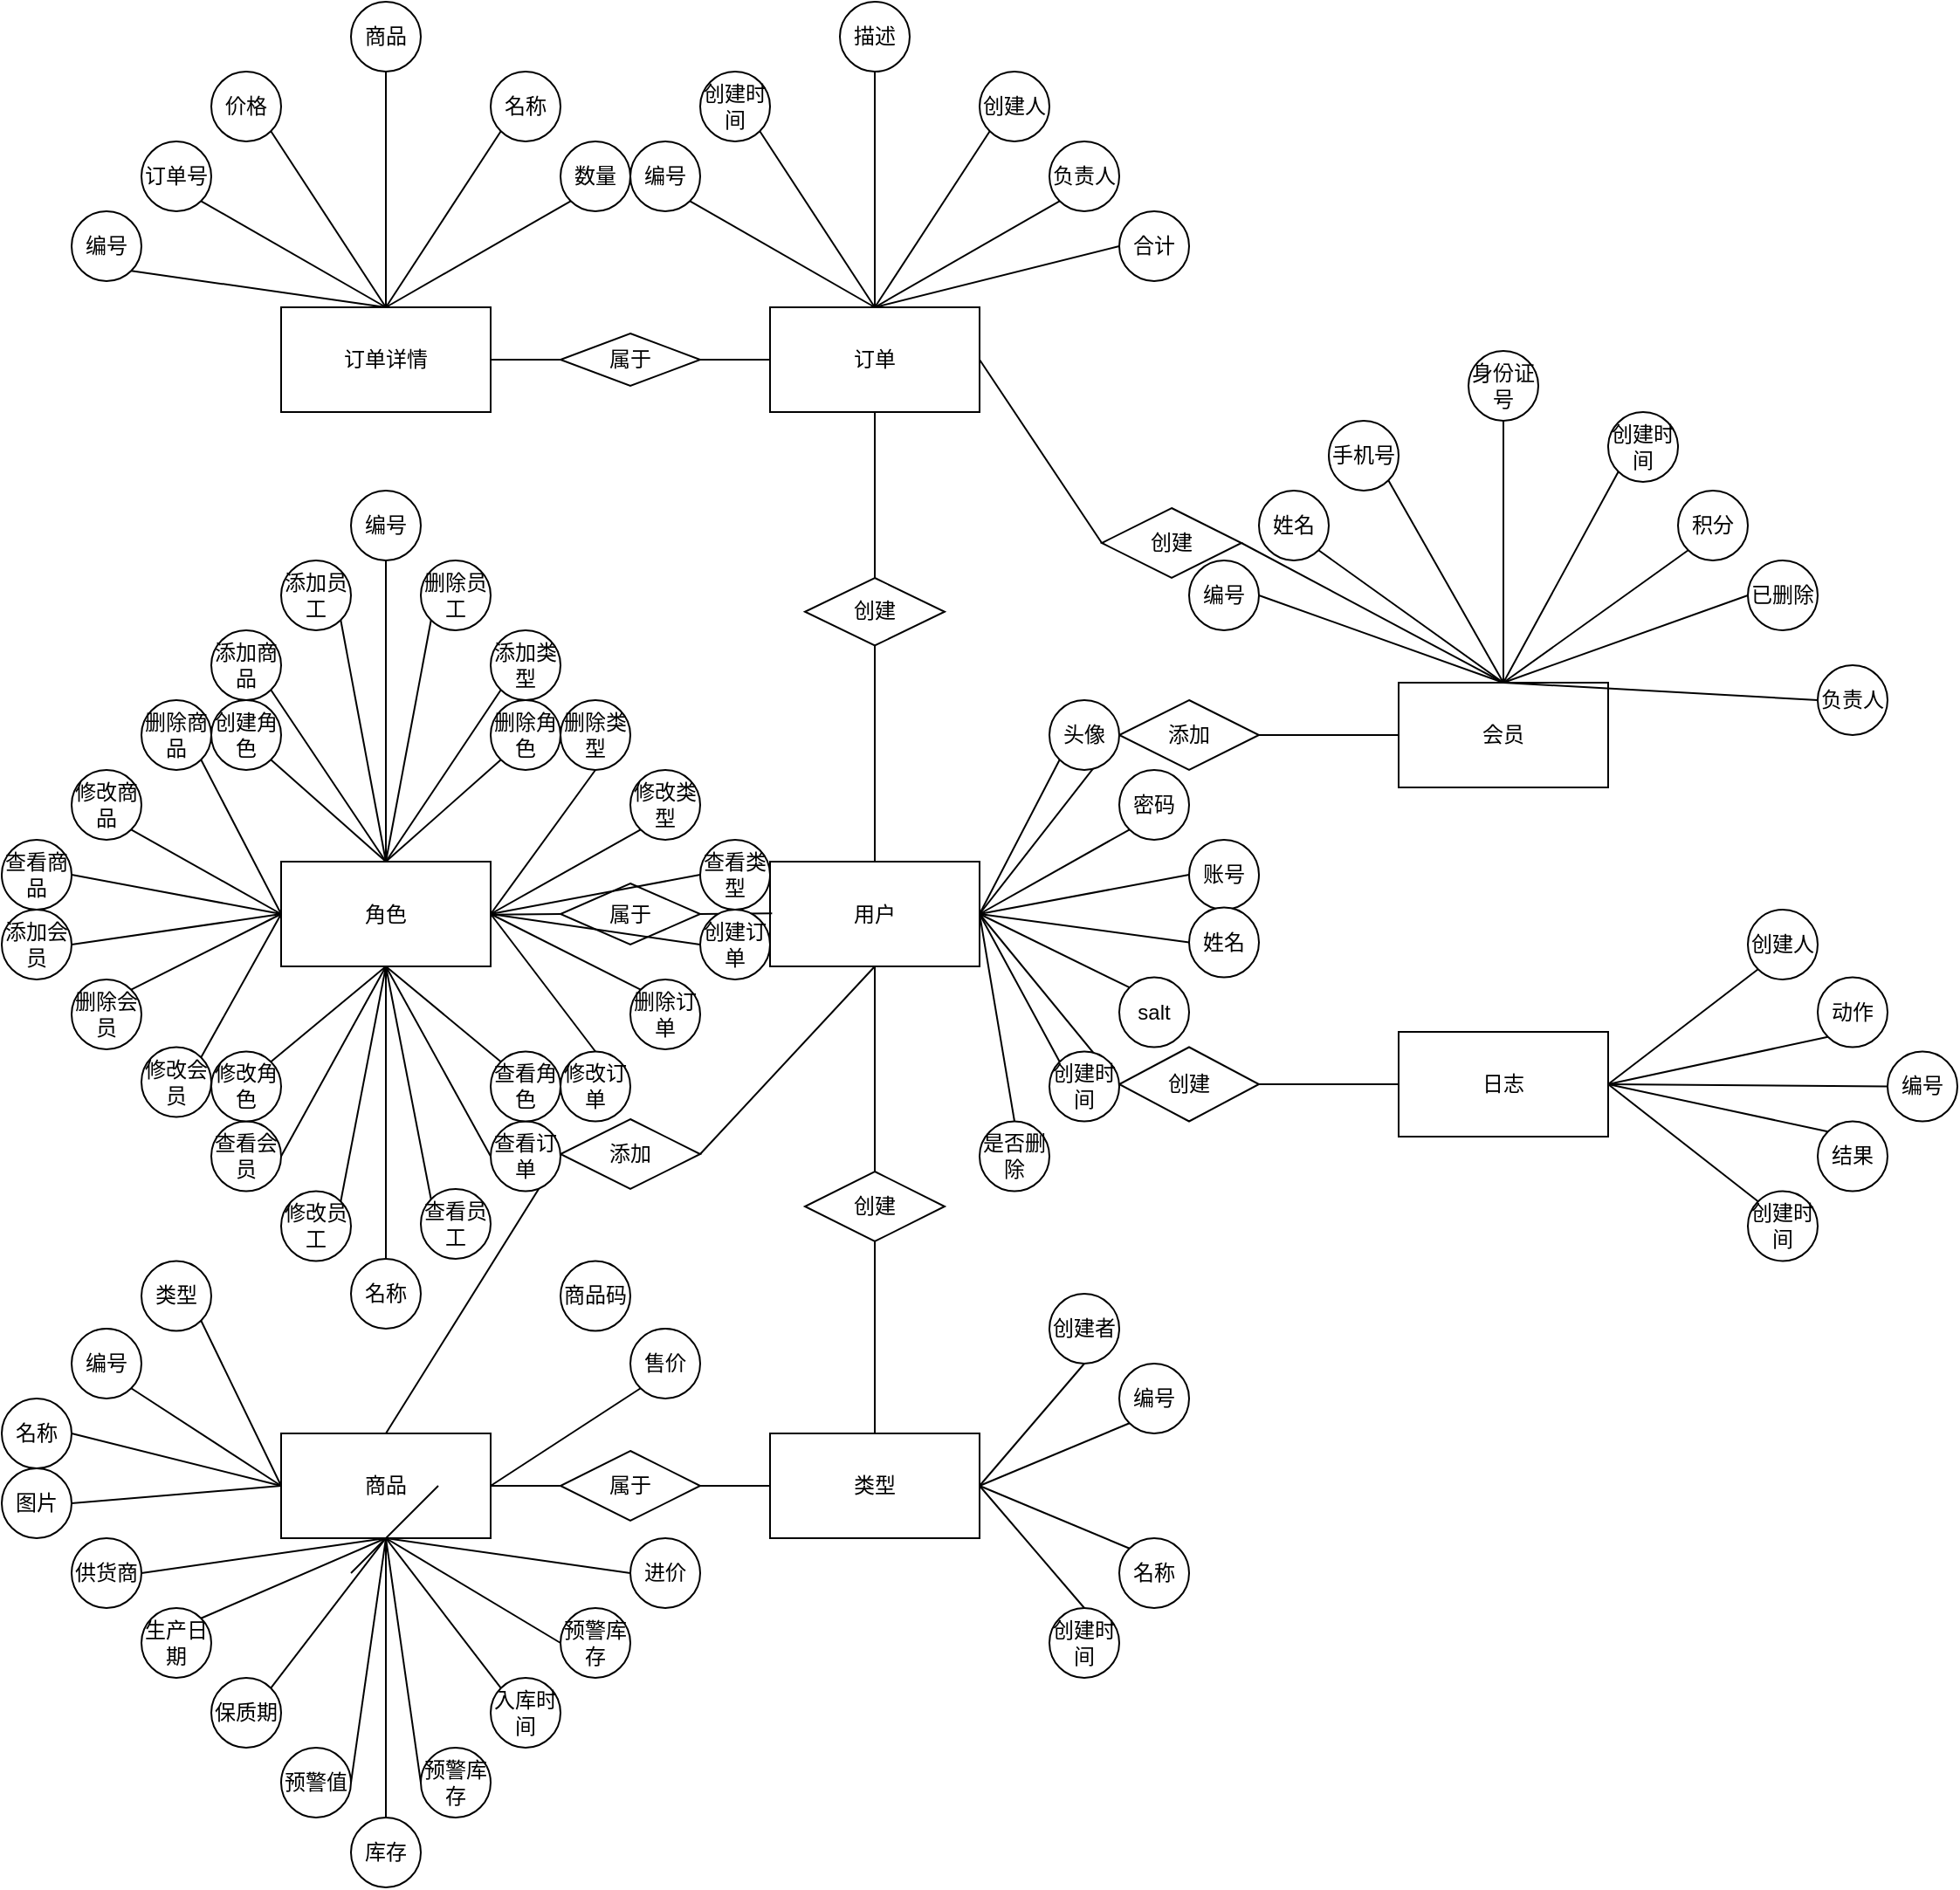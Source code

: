 <mxfile version="13.1.3">
    <diagram id="6hGFLwfOUW9BJ-s0fimq" name="Page-1">
        <mxGraphModel dx="1649" dy="1746" grid="1" gridSize="10" guides="1" tooltips="1" connect="1" arrows="1" fold="1" page="1" pageScale="1" pageWidth="827" pageHeight="1169" math="0" shadow="0">
            <root>
                <mxCell id="0"/>
                <mxCell id="1" parent="0"/>
                <mxCell id="4" value="用户" style="rounded=0;whiteSpace=wrap;html=1;" vertex="1" parent="1">
                    <mxGeometry x="280" y="252.5" width="120" height="60" as="geometry"/>
                </mxCell>
                <mxCell id="5" value="商品" style="rounded=0;whiteSpace=wrap;html=1;" vertex="1" parent="1">
                    <mxGeometry y="580" width="120" height="60" as="geometry"/>
                </mxCell>
                <mxCell id="6" value="类型" style="rounded=0;whiteSpace=wrap;html=1;" vertex="1" parent="1">
                    <mxGeometry x="280" y="580" width="120" height="60" as="geometry"/>
                </mxCell>
                <mxCell id="7" value="会员" style="rounded=0;whiteSpace=wrap;html=1;" vertex="1" parent="1">
                    <mxGeometry x="640" y="150" width="120" height="60" as="geometry"/>
                </mxCell>
                <mxCell id="8" value="订单" style="rounded=0;whiteSpace=wrap;html=1;" vertex="1" parent="1">
                    <mxGeometry x="280" y="-65" width="120" height="60" as="geometry"/>
                </mxCell>
                <mxCell id="9" value="订单详情" style="rounded=0;whiteSpace=wrap;html=1;" vertex="1" parent="1">
                    <mxGeometry y="-65" width="120" height="60" as="geometry"/>
                </mxCell>
                <mxCell id="10" value="角色" style="rounded=0;whiteSpace=wrap;html=1;" vertex="1" parent="1">
                    <mxGeometry y="252.5" width="120" height="60" as="geometry"/>
                </mxCell>
                <mxCell id="15" value="日志" style="rounded=0;whiteSpace=wrap;html=1;" vertex="1" parent="1">
                    <mxGeometry x="640" y="350" width="120" height="60" as="geometry"/>
                </mxCell>
                <mxCell id="17" value="属于" style="rhombus;whiteSpace=wrap;html=1;" vertex="1" parent="1">
                    <mxGeometry x="160" y="590" width="80" height="40" as="geometry"/>
                </mxCell>
                <mxCell id="24" value="" style="endArrow=none;html=1;entryX=0;entryY=0.5;entryDx=0;entryDy=0;" edge="1" parent="1" source="17" target="6">
                    <mxGeometry width="50" height="50" relative="1" as="geometry">
                        <mxPoint x="380" y="320" as="sourcePoint"/>
                        <mxPoint x="430" y="270" as="targetPoint"/>
                    </mxGeometry>
                </mxCell>
                <mxCell id="25" value="" style="endArrow=none;html=1;entryX=1;entryY=0.5;entryDx=0;entryDy=0;exitX=0;exitY=0.5;exitDx=0;exitDy=0;" edge="1" parent="1" source="17" target="5">
                    <mxGeometry width="50" height="50" relative="1" as="geometry">
                        <mxPoint x="380" y="320" as="sourcePoint"/>
                        <mxPoint x="430" y="270" as="targetPoint"/>
                    </mxGeometry>
                </mxCell>
                <mxCell id="34" value="属于" style="rhombus;whiteSpace=wrap;html=1;" vertex="1" parent="1">
                    <mxGeometry x="160" y="265" width="80" height="35" as="geometry"/>
                </mxCell>
                <mxCell id="37" value="" style="endArrow=none;html=1;entryX=1.06;entryY=0.855;entryDx=0;entryDy=0;entryPerimeter=0;exitX=1;exitY=0.5;exitDx=0;exitDy=0;" edge="1" parent="1" source="34">
                    <mxGeometry width="50" height="50" relative="1" as="geometry">
                        <mxPoint x="240" y="210" as="sourcePoint"/>
                        <mxPoint x="281.2" y="282.1" as="targetPoint"/>
                    </mxGeometry>
                </mxCell>
                <mxCell id="38" value="" style="endArrow=none;html=1;entryX=-0.02;entryY=0.895;entryDx=0;entryDy=0;entryPerimeter=0;exitX=0;exitY=0.5;exitDx=0;exitDy=0;" edge="1" parent="1" source="34">
                    <mxGeometry width="50" height="50" relative="1" as="geometry">
                        <mxPoint x="160" y="120" as="sourcePoint"/>
                        <mxPoint x="119.6" y="282.9" as="targetPoint"/>
                    </mxGeometry>
                </mxCell>
                <mxCell id="43" value="属于" style="rhombus;whiteSpace=wrap;html=1;" vertex="1" parent="1">
                    <mxGeometry x="160" y="-50" width="80" height="30" as="geometry"/>
                </mxCell>
                <mxCell id="46" value="" style="endArrow=none;html=1;entryX=0;entryY=0.5;entryDx=0;entryDy=0;exitX=1;exitY=0.5;exitDx=0;exitDy=0;" edge="1" parent="1" source="9" target="43">
                    <mxGeometry width="50" height="50" relative="1" as="geometry">
                        <mxPoint x="120" y="120" as="sourcePoint"/>
                        <mxPoint x="160" y="120" as="targetPoint"/>
                    </mxGeometry>
                </mxCell>
                <mxCell id="48" value="创建" style="rhombus;whiteSpace=wrap;html=1;" vertex="1" parent="1">
                    <mxGeometry x="480" y="358.75" width="80" height="42.5" as="geometry"/>
                </mxCell>
                <mxCell id="49" value="" style="endArrow=none;html=1;entryX=0;entryY=0.5;entryDx=0;entryDy=0;exitX=1;exitY=0.5;exitDx=0;exitDy=0;" edge="1" parent="1" source="4" target="48">
                    <mxGeometry width="50" height="50" relative="1" as="geometry">
                        <mxPoint x="370" y="320" as="sourcePoint"/>
                        <mxPoint x="420" y="270" as="targetPoint"/>
                    </mxGeometry>
                </mxCell>
                <mxCell id="50" value="添加" style="rhombus;whiteSpace=wrap;html=1;" vertex="1" parent="1">
                    <mxGeometry x="480" y="160" width="80" height="40" as="geometry"/>
                </mxCell>
                <mxCell id="51" value="" style="endArrow=none;html=1;exitX=1;exitY=0.5;exitDx=0;exitDy=0;entryX=0;entryY=0.5;entryDx=0;entryDy=0;" edge="1" parent="1" source="4" target="50">
                    <mxGeometry width="50" height="50" relative="1" as="geometry">
                        <mxPoint x="370" y="220" as="sourcePoint"/>
                        <mxPoint x="420" y="170" as="targetPoint"/>
                    </mxGeometry>
                </mxCell>
                <mxCell id="52" value="" style="endArrow=none;html=1;exitX=1;exitY=0.5;exitDx=0;exitDy=0;entryX=0;entryY=0.5;entryDx=0;entryDy=0;" edge="1" parent="1" source="48" target="15">
                    <mxGeometry width="50" height="50" relative="1" as="geometry">
                        <mxPoint x="370" y="220" as="sourcePoint"/>
                        <mxPoint x="420" y="170" as="targetPoint"/>
                    </mxGeometry>
                </mxCell>
                <mxCell id="53" value="" style="endArrow=none;html=1;exitX=1;exitY=0.5;exitDx=0;exitDy=0;entryX=0;entryY=0.5;entryDx=0;entryDy=0;" edge="1" parent="1" source="50" target="7">
                    <mxGeometry width="50" height="50" relative="1" as="geometry">
                        <mxPoint x="370" y="220" as="sourcePoint"/>
                        <mxPoint x="420" y="170" as="targetPoint"/>
                    </mxGeometry>
                </mxCell>
                <mxCell id="54" value="创建" style="rhombus;whiteSpace=wrap;html=1;" vertex="1" parent="1">
                    <mxGeometry x="300" y="90" width="80" height="38.75" as="geometry"/>
                </mxCell>
                <mxCell id="56" value="" style="endArrow=none;html=1;entryX=0.5;entryY=0;entryDx=0;entryDy=0;exitX=0.5;exitY=1;exitDx=0;exitDy=0;" edge="1" parent="1" source="54" target="4">
                    <mxGeometry width="50" height="50" relative="1" as="geometry">
                        <mxPoint x="370" y="320" as="sourcePoint"/>
                        <mxPoint x="420" y="270" as="targetPoint"/>
                    </mxGeometry>
                </mxCell>
                <mxCell id="57" value="" style="endArrow=none;html=1;exitX=0.5;exitY=0;exitDx=0;exitDy=0;entryX=0.5;entryY=1;entryDx=0;entryDy=0;" edge="1" parent="1" source="54" target="8">
                    <mxGeometry width="50" height="50" relative="1" as="geometry">
                        <mxPoint x="370" y="320" as="sourcePoint"/>
                        <mxPoint x="420" y="270" as="targetPoint"/>
                    </mxGeometry>
                </mxCell>
                <mxCell id="58" value="" style="endArrow=none;html=1;exitX=0.5;exitY=1;exitDx=0;exitDy=0;entryX=1;entryY=0.5;entryDx=0;entryDy=0;" edge="1" parent="1" source="4" target="59">
                    <mxGeometry width="50" height="50" relative="1" as="geometry">
                        <mxPoint x="370" y="320" as="sourcePoint"/>
                        <mxPoint x="420" y="270" as="targetPoint"/>
                    </mxGeometry>
                </mxCell>
                <mxCell id="59" value="添加" style="rhombus;whiteSpace=wrap;html=1;" vertex="1" parent="1">
                    <mxGeometry x="160" y="400" width="80" height="40" as="geometry"/>
                </mxCell>
                <mxCell id="61" value="" style="endArrow=none;html=1;exitX=0;exitY=0.5;exitDx=0;exitDy=0;entryX=0.5;entryY=0;entryDx=0;entryDy=0;" edge="1" parent="1" source="59" target="5">
                    <mxGeometry width="50" height="50" relative="1" as="geometry">
                        <mxPoint x="370" y="320" as="sourcePoint"/>
                        <mxPoint x="420" y="270" as="targetPoint"/>
                    </mxGeometry>
                </mxCell>
                <mxCell id="62" value="创建" style="rhombus;whiteSpace=wrap;html=1;" vertex="1" parent="1">
                    <mxGeometry x="300" y="430" width="80" height="40" as="geometry"/>
                </mxCell>
                <mxCell id="63" value="" style="endArrow=none;html=1;entryX=0.5;entryY=1;entryDx=0;entryDy=0;exitX=0.5;exitY=0;exitDx=0;exitDy=0;" edge="1" parent="1" source="62" target="4">
                    <mxGeometry width="50" height="50" relative="1" as="geometry">
                        <mxPoint x="370" y="320" as="sourcePoint"/>
                        <mxPoint x="420" y="270" as="targetPoint"/>
                    </mxGeometry>
                </mxCell>
                <mxCell id="64" value="" style="endArrow=none;html=1;exitX=0.5;exitY=1;exitDx=0;exitDy=0;entryX=0.5;entryY=0;entryDx=0;entryDy=0;" edge="1" parent="1" source="62" target="6">
                    <mxGeometry width="50" height="50" relative="1" as="geometry">
                        <mxPoint x="370" y="320" as="sourcePoint"/>
                        <mxPoint x="420" y="270" as="targetPoint"/>
                    </mxGeometry>
                </mxCell>
                <mxCell id="66" value="" style="endArrow=none;html=1;entryX=1;entryY=0.5;entryDx=0;entryDy=0;exitX=0;exitY=0.5;exitDx=0;exitDy=0;" edge="1" parent="1" source="8" target="43">
                    <mxGeometry width="50" height="50" relative="1" as="geometry">
                        <mxPoint x="370" y="320" as="sourcePoint"/>
                        <mxPoint x="420" y="270" as="targetPoint"/>
                    </mxGeometry>
                </mxCell>
                <mxCell id="69" value="创建" style="rhombus;whiteSpace=wrap;html=1;" vertex="1" parent="1">
                    <mxGeometry x="470" y="50" width="80" height="40" as="geometry"/>
                </mxCell>
                <mxCell id="70" value="" style="endArrow=none;html=1;entryX=0.5;entryY=0;entryDx=0;entryDy=0;exitX=1;exitY=0.5;exitDx=0;exitDy=0;" edge="1" parent="1" source="69" target="7">
                    <mxGeometry width="50" height="50" relative="1" as="geometry">
                        <mxPoint x="370" y="320" as="sourcePoint"/>
                        <mxPoint x="420" y="270" as="targetPoint"/>
                    </mxGeometry>
                </mxCell>
                <mxCell id="71" value="" style="endArrow=none;html=1;entryX=0;entryY=0.5;entryDx=0;entryDy=0;exitX=1;exitY=0.5;exitDx=0;exitDy=0;" edge="1" parent="1" source="8" target="69">
                    <mxGeometry width="50" height="50" relative="1" as="geometry">
                        <mxPoint x="370" y="320" as="sourcePoint"/>
                        <mxPoint x="420" y="270" as="targetPoint"/>
                    </mxGeometry>
                </mxCell>
                <mxCell id="72" value="编号" style="ellipse;whiteSpace=wrap;html=1;" vertex="1" parent="1">
                    <mxGeometry x="-120" y="-120" width="40" height="40" as="geometry"/>
                </mxCell>
                <mxCell id="75" value="名称" style="ellipse;whiteSpace=wrap;html=1;" vertex="1" parent="1">
                    <mxGeometry x="120" y="-200" width="40" height="40" as="geometry"/>
                </mxCell>
                <mxCell id="76" value="商品" style="ellipse;whiteSpace=wrap;html=1;" vertex="1" parent="1">
                    <mxGeometry x="40" y="-240" width="40" height="40" as="geometry"/>
                </mxCell>
                <mxCell id="78" value="数量" style="ellipse;whiteSpace=wrap;html=1;" vertex="1" parent="1">
                    <mxGeometry x="160" y="-160" width="40" height="40" as="geometry"/>
                </mxCell>
                <mxCell id="79" value="价格" style="ellipse;whiteSpace=wrap;html=1;" vertex="1" parent="1">
                    <mxGeometry x="-40" y="-200" width="40" height="40" as="geometry"/>
                </mxCell>
                <mxCell id="80" value="编号" style="ellipse;whiteSpace=wrap;html=1;" vertex="1" parent="1">
                    <mxGeometry x="200" y="-160" width="40" height="40" as="geometry"/>
                </mxCell>
                <mxCell id="81" value="订单号" style="ellipse;whiteSpace=wrap;html=1;" vertex="1" parent="1">
                    <mxGeometry x="-80" y="-160" width="40" height="40" as="geometry"/>
                </mxCell>
                <mxCell id="82" value="" style="endArrow=none;html=1;exitX=0.5;exitY=0;exitDx=0;exitDy=0;entryX=1;entryY=1;entryDx=0;entryDy=0;" edge="1" parent="1" source="9" target="72">
                    <mxGeometry width="50" height="50" relative="1" as="geometry">
                        <mxPoint x="150" y="-80" as="sourcePoint"/>
                        <mxPoint x="200" y="-130" as="targetPoint"/>
                    </mxGeometry>
                </mxCell>
                <mxCell id="83" value="" style="endArrow=none;html=1;exitX=1;exitY=1;exitDx=0;exitDy=0;entryX=0.5;entryY=0;entryDx=0;entryDy=0;" edge="1" parent="1" source="81" target="9">
                    <mxGeometry width="50" height="50" relative="1" as="geometry">
                        <mxPoint x="150" y="-80" as="sourcePoint"/>
                        <mxPoint x="200" y="-130" as="targetPoint"/>
                    </mxGeometry>
                </mxCell>
                <mxCell id="84" value="" style="endArrow=none;html=1;entryX=1;entryY=1;entryDx=0;entryDy=0;exitX=0.5;exitY=0;exitDx=0;exitDy=0;" edge="1" parent="1" source="9" target="79">
                    <mxGeometry width="50" height="50" relative="1" as="geometry">
                        <mxPoint x="60" y="-70" as="sourcePoint"/>
                        <mxPoint x="200" y="-130" as="targetPoint"/>
                    </mxGeometry>
                </mxCell>
                <mxCell id="85" value="" style="endArrow=none;html=1;exitX=0.5;exitY=0;exitDx=0;exitDy=0;entryX=0.5;entryY=1;entryDx=0;entryDy=0;" edge="1" parent="1" source="9" target="76">
                    <mxGeometry width="50" height="50" relative="1" as="geometry">
                        <mxPoint x="150" y="-80" as="sourcePoint"/>
                        <mxPoint x="200" y="-130" as="targetPoint"/>
                    </mxGeometry>
                </mxCell>
                <mxCell id="86" value="" style="endArrow=none;html=1;exitX=0.5;exitY=0;exitDx=0;exitDy=0;entryX=0;entryY=1;entryDx=0;entryDy=0;" edge="1" parent="1" source="9" target="75">
                    <mxGeometry width="50" height="50" relative="1" as="geometry">
                        <mxPoint x="150" y="-80" as="sourcePoint"/>
                        <mxPoint x="200" y="-130" as="targetPoint"/>
                    </mxGeometry>
                </mxCell>
                <mxCell id="87" value="" style="endArrow=none;html=1;exitX=0.5;exitY=0;exitDx=0;exitDy=0;entryX=0;entryY=1;entryDx=0;entryDy=0;" edge="1" parent="1" source="9" target="78">
                    <mxGeometry width="50" height="50" relative="1" as="geometry">
                        <mxPoint x="150" y="-80" as="sourcePoint"/>
                        <mxPoint x="200" y="-130" as="targetPoint"/>
                    </mxGeometry>
                </mxCell>
                <mxCell id="88" value="创建人" style="ellipse;whiteSpace=wrap;html=1;" vertex="1" parent="1">
                    <mxGeometry x="400" y="-200" width="40" height="40" as="geometry"/>
                </mxCell>
                <mxCell id="89" value="创建时间" style="ellipse;whiteSpace=wrap;html=1;" vertex="1" parent="1">
                    <mxGeometry x="240" y="-200" width="40" height="40" as="geometry"/>
                </mxCell>
                <mxCell id="90" value="负责人" style="ellipse;whiteSpace=wrap;html=1;" vertex="1" parent="1">
                    <mxGeometry x="440" y="-160" width="40" height="40" as="geometry"/>
                </mxCell>
                <mxCell id="91" value="描述" style="ellipse;whiteSpace=wrap;html=1;" vertex="1" parent="1">
                    <mxGeometry x="320" y="-240" width="40" height="40" as="geometry"/>
                </mxCell>
                <mxCell id="92" value="身份证号" style="ellipse;whiteSpace=wrap;html=1;" vertex="1" parent="1">
                    <mxGeometry x="680" y="-40" width="40" height="40" as="geometry"/>
                </mxCell>
                <mxCell id="93" value="合计" style="ellipse;whiteSpace=wrap;html=1;" vertex="1" parent="1">
                    <mxGeometry x="480" y="-120" width="40" height="40" as="geometry"/>
                </mxCell>
                <mxCell id="95" value="" style="endArrow=none;html=1;exitX=1;exitY=1;exitDx=0;exitDy=0;entryX=0.5;entryY=0;entryDx=0;entryDy=0;" edge="1" parent="1" source="80" target="8">
                    <mxGeometry width="50" height="50" relative="1" as="geometry">
                        <mxPoint x="340" y="-110" as="sourcePoint"/>
                        <mxPoint x="390" y="-160" as="targetPoint"/>
                    </mxGeometry>
                </mxCell>
                <mxCell id="96" value="" style="endArrow=none;html=1;exitX=0.5;exitY=0;exitDx=0;exitDy=0;entryX=1;entryY=1;entryDx=0;entryDy=0;" edge="1" parent="1" source="8" target="89">
                    <mxGeometry width="50" height="50" relative="1" as="geometry">
                        <mxPoint x="340" y="-110" as="sourcePoint"/>
                        <mxPoint x="390" y="-160" as="targetPoint"/>
                    </mxGeometry>
                </mxCell>
                <mxCell id="97" value="" style="endArrow=none;html=1;entryX=0.5;entryY=1;entryDx=0;entryDy=0;exitX=0.5;exitY=0;exitDx=0;exitDy=0;" edge="1" parent="1" source="8" target="91">
                    <mxGeometry width="50" height="50" relative="1" as="geometry">
                        <mxPoint x="340" y="-110" as="sourcePoint"/>
                        <mxPoint x="390" y="-160" as="targetPoint"/>
                    </mxGeometry>
                </mxCell>
                <mxCell id="98" value="" style="endArrow=none;html=1;exitX=0.5;exitY=0;exitDx=0;exitDy=0;entryX=0;entryY=1;entryDx=0;entryDy=0;" edge="1" parent="1" source="8" target="88">
                    <mxGeometry width="50" height="50" relative="1" as="geometry">
                        <mxPoint x="340" y="-110" as="sourcePoint"/>
                        <mxPoint x="390" y="-160" as="targetPoint"/>
                    </mxGeometry>
                </mxCell>
                <mxCell id="99" value="" style="endArrow=none;html=1;exitX=0.5;exitY=0;exitDx=0;exitDy=0;entryX=0;entryY=1;entryDx=0;entryDy=0;" edge="1" parent="1" source="8" target="90">
                    <mxGeometry width="50" height="50" relative="1" as="geometry">
                        <mxPoint x="340" y="-110" as="sourcePoint"/>
                        <mxPoint x="390" y="-160" as="targetPoint"/>
                    </mxGeometry>
                </mxCell>
                <mxCell id="100" value="" style="endArrow=none;html=1;exitX=0.5;exitY=0;exitDx=0;exitDy=0;entryX=0;entryY=0.5;entryDx=0;entryDy=0;" edge="1" parent="1" source="8" target="93">
                    <mxGeometry width="50" height="50" relative="1" as="geometry">
                        <mxPoint x="340" y="-110" as="sourcePoint"/>
                        <mxPoint x="390" y="-160" as="targetPoint"/>
                    </mxGeometry>
                </mxCell>
                <mxCell id="101" value="积分" style="ellipse;whiteSpace=wrap;html=1;" vertex="1" parent="1">
                    <mxGeometry x="800" y="40" width="40" height="40" as="geometry"/>
                </mxCell>
                <mxCell id="102" value="姓名" style="ellipse;whiteSpace=wrap;html=1;" vertex="1" parent="1">
                    <mxGeometry x="560" y="40" width="40" height="40" as="geometry"/>
                </mxCell>
                <mxCell id="103" value="手机号" style="ellipse;whiteSpace=wrap;html=1;" vertex="1" parent="1">
                    <mxGeometry x="600" width="40" height="40" as="geometry"/>
                </mxCell>
                <mxCell id="104" value="创建时间" style="ellipse;whiteSpace=wrap;html=1;" vertex="1" parent="1">
                    <mxGeometry x="760" y="-5" width="40" height="40" as="geometry"/>
                </mxCell>
                <mxCell id="105" value="编号" style="ellipse;whiteSpace=wrap;html=1;" vertex="1" parent="1">
                    <mxGeometry x="520" y="80" width="40" height="40" as="geometry"/>
                </mxCell>
                <mxCell id="106" value="已删除" style="ellipse;whiteSpace=wrap;html=1;" vertex="1" parent="1">
                    <mxGeometry x="840" y="80" width="40" height="40" as="geometry"/>
                </mxCell>
                <mxCell id="109" value="负责人" style="ellipse;whiteSpace=wrap;html=1;" vertex="1" parent="1">
                    <mxGeometry x="880" y="140" width="40" height="40" as="geometry"/>
                </mxCell>
                <mxCell id="110" value="" style="endArrow=none;html=1;exitX=0.5;exitY=0;exitDx=0;exitDy=0;entryX=1;entryY=0.5;entryDx=0;entryDy=0;" edge="1" parent="1" source="7" target="105">
                    <mxGeometry width="50" height="50" relative="1" as="geometry">
                        <mxPoint x="760" y="-10" as="sourcePoint"/>
                        <mxPoint x="810" y="-60" as="targetPoint"/>
                    </mxGeometry>
                </mxCell>
                <mxCell id="111" value="" style="endArrow=none;html=1;exitX=0.5;exitY=0;exitDx=0;exitDy=0;entryX=1;entryY=1;entryDx=0;entryDy=0;" edge="1" parent="1" source="7" target="102">
                    <mxGeometry width="50" height="50" relative="1" as="geometry">
                        <mxPoint x="810" y="20" as="sourcePoint"/>
                        <mxPoint x="860" y="-30" as="targetPoint"/>
                    </mxGeometry>
                </mxCell>
                <mxCell id="112" value="" style="endArrow=none;html=1;entryX=1;entryY=1;entryDx=0;entryDy=0;exitX=0.5;exitY=0;exitDx=0;exitDy=0;" edge="1" parent="1" source="7" target="103">
                    <mxGeometry width="50" height="50" relative="1" as="geometry">
                        <mxPoint x="810" y="20" as="sourcePoint"/>
                        <mxPoint x="860" y="-30" as="targetPoint"/>
                    </mxGeometry>
                </mxCell>
                <mxCell id="113" value="" style="endArrow=none;html=1;exitX=0.5;exitY=0;exitDx=0;exitDy=0;entryX=0.5;entryY=1;entryDx=0;entryDy=0;" edge="1" parent="1" source="7" target="92">
                    <mxGeometry width="50" height="50" relative="1" as="geometry">
                        <mxPoint x="810" y="20" as="sourcePoint"/>
                        <mxPoint x="860" y="-30" as="targetPoint"/>
                    </mxGeometry>
                </mxCell>
                <mxCell id="114" value="" style="endArrow=none;html=1;exitX=0.5;exitY=0;exitDx=0;exitDy=0;entryX=0;entryY=1;entryDx=0;entryDy=0;" edge="1" parent="1" source="7" target="104">
                    <mxGeometry width="50" height="50" relative="1" as="geometry">
                        <mxPoint x="810" y="20" as="sourcePoint"/>
                        <mxPoint x="860" y="-30" as="targetPoint"/>
                    </mxGeometry>
                </mxCell>
                <mxCell id="115" value="" style="endArrow=none;html=1;exitX=0.5;exitY=0;exitDx=0;exitDy=0;entryX=0;entryY=1;entryDx=0;entryDy=0;" edge="1" parent="1" source="7" target="101">
                    <mxGeometry width="50" height="50" relative="1" as="geometry">
                        <mxPoint x="810" y="20" as="sourcePoint"/>
                        <mxPoint x="860" y="-30" as="targetPoint"/>
                    </mxGeometry>
                </mxCell>
                <mxCell id="116" value="" style="endArrow=none;html=1;exitX=0.5;exitY=0;exitDx=0;exitDy=0;entryX=0;entryY=0.5;entryDx=0;entryDy=0;" edge="1" parent="1" source="7" target="106">
                    <mxGeometry width="50" height="50" relative="1" as="geometry">
                        <mxPoint x="810" y="20" as="sourcePoint"/>
                        <mxPoint x="860" y="-30" as="targetPoint"/>
                    </mxGeometry>
                </mxCell>
                <mxCell id="117" value="" style="endArrow=none;html=1;exitX=0.5;exitY=0;exitDx=0;exitDy=0;entryX=0;entryY=0.5;entryDx=0;entryDy=0;" edge="1" parent="1" source="7" target="109">
                    <mxGeometry width="50" height="50" relative="1" as="geometry">
                        <mxPoint x="810" y="20" as="sourcePoint"/>
                        <mxPoint x="860" y="-30" as="targetPoint"/>
                    </mxGeometry>
                </mxCell>
                <mxCell id="118" value="添加商品" style="ellipse;whiteSpace=wrap;html=1;aspect=fixed;" vertex="1" parent="1">
                    <mxGeometry x="-40" y="120" width="40" height="40" as="geometry"/>
                </mxCell>
                <mxCell id="119" value="添加类型" style="ellipse;whiteSpace=wrap;html=1;aspect=fixed;" vertex="1" parent="1">
                    <mxGeometry x="120" y="120" width="40" height="40" as="geometry"/>
                </mxCell>
                <mxCell id="120" value="编号" style="ellipse;whiteSpace=wrap;html=1;aspect=fixed;" vertex="1" parent="1">
                    <mxGeometry x="40" y="40" width="40" height="40" as="geometry"/>
                </mxCell>
                <mxCell id="123" value="删除商品" style="ellipse;whiteSpace=wrap;html=1;aspect=fixed;" vertex="1" parent="1">
                    <mxGeometry x="-80" y="160" width="40" height="40" as="geometry"/>
                </mxCell>
                <mxCell id="124" value="删除类型" style="ellipse;whiteSpace=wrap;html=1;aspect=fixed;" vertex="1" parent="1">
                    <mxGeometry x="160" y="160" width="40" height="40" as="geometry"/>
                </mxCell>
                <mxCell id="125" value="查看商品" style="ellipse;whiteSpace=wrap;html=1;aspect=fixed;" vertex="1" parent="1">
                    <mxGeometry x="-160" y="240" width="40" height="40" as="geometry"/>
                </mxCell>
                <mxCell id="126" value="修改商品" style="ellipse;whiteSpace=wrap;html=1;aspect=fixed;" vertex="1" parent="1">
                    <mxGeometry x="-120" y="200" width="40" height="40" as="geometry"/>
                </mxCell>
                <mxCell id="129" value="删除会员" style="ellipse;whiteSpace=wrap;html=1;aspect=fixed;" vertex="1" parent="1">
                    <mxGeometry x="-120" y="320" width="40" height="40" as="geometry"/>
                </mxCell>
                <mxCell id="130" value="添加会员" style="ellipse;whiteSpace=wrap;html=1;aspect=fixed;" vertex="1" parent="1">
                    <mxGeometry x="-160" y="280" width="40" height="40" as="geometry"/>
                </mxCell>
                <mxCell id="131" value="查看会员" style="ellipse;whiteSpace=wrap;html=1;aspect=fixed;" vertex="1" parent="1">
                    <mxGeometry x="-40" y="401.25" width="40" height="40" as="geometry"/>
                </mxCell>
                <mxCell id="132" value="修改会员" style="ellipse;whiteSpace=wrap;html=1;aspect=fixed;" vertex="1" parent="1">
                    <mxGeometry x="-80" y="358.75" width="40" height="40" as="geometry"/>
                </mxCell>
                <mxCell id="133" value="查看订单" style="ellipse;whiteSpace=wrap;html=1;aspect=fixed;" vertex="1" parent="1">
                    <mxGeometry x="120" y="401.25" width="40" height="40" as="geometry"/>
                </mxCell>
                <mxCell id="134" value="名称" style="ellipse;whiteSpace=wrap;html=1;aspect=fixed;" vertex="1" parent="1">
                    <mxGeometry x="40" y="480" width="40" height="40" as="geometry"/>
                </mxCell>
                <mxCell id="135" value="删除订单" style="ellipse;whiteSpace=wrap;html=1;aspect=fixed;" vertex="1" parent="1">
                    <mxGeometry x="200" y="320" width="40" height="40" as="geometry"/>
                </mxCell>
                <mxCell id="136" value="修改订单" style="ellipse;whiteSpace=wrap;html=1;aspect=fixed;" vertex="1" parent="1">
                    <mxGeometry x="160" y="361.25" width="40" height="40" as="geometry"/>
                </mxCell>
                <mxCell id="137" value="查看类型" style="ellipse;whiteSpace=wrap;html=1;aspect=fixed;" vertex="1" parent="1">
                    <mxGeometry x="240" y="240" width="40" height="40" as="geometry"/>
                </mxCell>
                <mxCell id="138" value="创建订单" style="ellipse;whiteSpace=wrap;html=1;aspect=fixed;" vertex="1" parent="1">
                    <mxGeometry x="240" y="280" width="40" height="40" as="geometry"/>
                </mxCell>
                <mxCell id="139" value="修改员工" style="ellipse;whiteSpace=wrap;html=1;aspect=fixed;" vertex="1" parent="1">
                    <mxGeometry y="441.25" width="40" height="40" as="geometry"/>
                </mxCell>
                <mxCell id="140" value="修改类型" style="ellipse;whiteSpace=wrap;html=1;aspect=fixed;" vertex="1" parent="1">
                    <mxGeometry x="200" y="200" width="40" height="40" as="geometry"/>
                </mxCell>
                <mxCell id="143" value="删除员工" style="ellipse;whiteSpace=wrap;html=1;aspect=fixed;" vertex="1" parent="1">
                    <mxGeometry x="80" y="80" width="40" height="40" as="geometry"/>
                </mxCell>
                <mxCell id="144" value="查看员工" style="ellipse;whiteSpace=wrap;html=1;aspect=fixed;" vertex="1" parent="1">
                    <mxGeometry x="80" y="440" width="40" height="40" as="geometry"/>
                </mxCell>
                <mxCell id="145" value="修改角色" style="ellipse;whiteSpace=wrap;html=1;aspect=fixed;" vertex="1" parent="1">
                    <mxGeometry x="-40" y="361.25" width="40" height="40" as="geometry"/>
                </mxCell>
                <mxCell id="146" value="添加员工" style="ellipse;whiteSpace=wrap;html=1;aspect=fixed;" vertex="1" parent="1">
                    <mxGeometry y="80" width="40" height="40" as="geometry"/>
                </mxCell>
                <mxCell id="147" value="" style="endArrow=none;html=1;entryX=0;entryY=0.5;entryDx=0;entryDy=0;exitX=1;exitY=0.5;exitDx=0;exitDy=0;" edge="1" parent="1" source="125" target="10">
                    <mxGeometry width="50" height="50" relative="1" as="geometry">
                        <mxPoint x="-90" y="320" as="sourcePoint"/>
                        <mxPoint x="-40" y="270" as="targetPoint"/>
                    </mxGeometry>
                </mxCell>
                <mxCell id="148" value="" style="endArrow=none;html=1;exitX=1;exitY=0.5;exitDx=0;exitDy=0;entryX=0;entryY=0.5;entryDx=0;entryDy=0;" edge="1" parent="1" source="130" target="10">
                    <mxGeometry width="50" height="50" relative="1" as="geometry">
                        <mxPoint x="-90" y="320" as="sourcePoint"/>
                        <mxPoint x="-40" y="270" as="targetPoint"/>
                    </mxGeometry>
                </mxCell>
                <mxCell id="149" value="" style="endArrow=none;html=1;entryX=0;entryY=0.5;entryDx=0;entryDy=0;exitX=1;exitY=0;exitDx=0;exitDy=0;" edge="1" parent="1" source="129" target="10">
                    <mxGeometry width="50" height="50" relative="1" as="geometry">
                        <mxPoint x="-90" y="320" as="sourcePoint"/>
                        <mxPoint x="-40" y="270" as="targetPoint"/>
                    </mxGeometry>
                </mxCell>
                <mxCell id="150" value="" style="endArrow=none;html=1;entryX=0;entryY=0.5;entryDx=0;entryDy=0;exitX=1;exitY=1;exitDx=0;exitDy=0;" edge="1" parent="1" source="126" target="10">
                    <mxGeometry width="50" height="50" relative="1" as="geometry">
                        <mxPoint x="-90" y="320" as="sourcePoint"/>
                        <mxPoint x="-40" y="270" as="targetPoint"/>
                    </mxGeometry>
                </mxCell>
                <mxCell id="151" value="" style="endArrow=none;html=1;entryX=0;entryY=0.5;entryDx=0;entryDy=0;exitX=1;exitY=1;exitDx=0;exitDy=0;" edge="1" parent="1" source="123" target="10">
                    <mxGeometry width="50" height="50" relative="1" as="geometry">
                        <mxPoint x="-90" y="320" as="sourcePoint"/>
                        <mxPoint x="-40" y="270" as="targetPoint"/>
                    </mxGeometry>
                </mxCell>
                <mxCell id="152" value="" style="endArrow=none;html=1;entryX=0;entryY=0.5;entryDx=0;entryDy=0;exitX=1;exitY=0;exitDx=0;exitDy=0;" edge="1" parent="1" source="132" target="10">
                    <mxGeometry width="50" height="50" relative="1" as="geometry">
                        <mxPoint x="-90" y="320" as="sourcePoint"/>
                        <mxPoint x="-40" y="270" as="targetPoint"/>
                    </mxGeometry>
                </mxCell>
                <mxCell id="153" value="" style="endArrow=none;html=1;entryX=0.5;entryY=0;entryDx=0;entryDy=0;exitX=0.5;exitY=1;exitDx=0;exitDy=0;" edge="1" parent="1" source="120" target="10">
                    <mxGeometry width="50" height="50" relative="1" as="geometry">
                        <mxPoint x="-90" y="320" as="sourcePoint"/>
                        <mxPoint x="-40" y="270" as="targetPoint"/>
                    </mxGeometry>
                </mxCell>
                <mxCell id="154" value="" style="endArrow=none;html=1;entryX=0.5;entryY=0;entryDx=0;entryDy=0;exitX=1;exitY=1;exitDx=0;exitDy=0;" edge="1" parent="1" source="146" target="10">
                    <mxGeometry width="50" height="50" relative="1" as="geometry">
                        <mxPoint x="-90" y="320" as="sourcePoint"/>
                        <mxPoint x="-40" y="270" as="targetPoint"/>
                    </mxGeometry>
                </mxCell>
                <mxCell id="155" value="" style="endArrow=none;html=1;entryX=0.5;entryY=0;entryDx=0;entryDy=0;exitX=0;exitY=1;exitDx=0;exitDy=0;" edge="1" parent="1" source="143" target="10">
                    <mxGeometry width="50" height="50" relative="1" as="geometry">
                        <mxPoint x="-90" y="320" as="sourcePoint"/>
                        <mxPoint x="-40" y="270" as="targetPoint"/>
                    </mxGeometry>
                </mxCell>
                <mxCell id="156" value="" style="endArrow=none;html=1;entryX=0.5;entryY=0;entryDx=0;entryDy=0;exitX=1;exitY=1;exitDx=0;exitDy=0;" edge="1" parent="1" source="118" target="10">
                    <mxGeometry width="50" height="50" relative="1" as="geometry">
                        <mxPoint x="-90" y="320" as="sourcePoint"/>
                        <mxPoint x="-40" y="270" as="targetPoint"/>
                    </mxGeometry>
                </mxCell>
                <mxCell id="157" value="" style="endArrow=none;html=1;entryX=0.5;entryY=0;entryDx=0;entryDy=0;exitX=0;exitY=1;exitDx=0;exitDy=0;" edge="1" parent="1" source="119" target="10">
                    <mxGeometry width="50" height="50" relative="1" as="geometry">
                        <mxPoint x="-90" y="320" as="sourcePoint"/>
                        <mxPoint x="-40" y="270" as="targetPoint"/>
                    </mxGeometry>
                </mxCell>
                <mxCell id="158" value="" style="endArrow=none;html=1;entryX=1;entryY=0.5;entryDx=0;entryDy=0;exitX=0.5;exitY=1;exitDx=0;exitDy=0;" edge="1" parent="1" source="124" target="10">
                    <mxGeometry width="50" height="50" relative="1" as="geometry">
                        <mxPoint x="-90" y="320" as="sourcePoint"/>
                        <mxPoint x="-40" y="270" as="targetPoint"/>
                    </mxGeometry>
                </mxCell>
                <mxCell id="159" value="" style="endArrow=none;html=1;entryX=1;entryY=0.5;entryDx=0;entryDy=0;exitX=0;exitY=1;exitDx=0;exitDy=0;" edge="1" parent="1" source="140" target="10">
                    <mxGeometry width="50" height="50" relative="1" as="geometry">
                        <mxPoint x="-90" y="320" as="sourcePoint"/>
                        <mxPoint x="-40" y="270" as="targetPoint"/>
                    </mxGeometry>
                </mxCell>
                <mxCell id="160" value="" style="endArrow=none;html=1;entryX=1;entryY=0.5;entryDx=0;entryDy=0;exitX=0;exitY=0.5;exitDx=0;exitDy=0;" edge="1" parent="1" source="137" target="10">
                    <mxGeometry width="50" height="50" relative="1" as="geometry">
                        <mxPoint x="-90" y="320" as="sourcePoint"/>
                        <mxPoint x="-40" y="270" as="targetPoint"/>
                    </mxGeometry>
                </mxCell>
                <mxCell id="161" value="" style="endArrow=none;html=1;entryX=1;entryY=0.5;entryDx=0;entryDy=0;exitX=0;exitY=0.5;exitDx=0;exitDy=0;" edge="1" parent="1" source="138" target="10">
                    <mxGeometry width="50" height="50" relative="1" as="geometry">
                        <mxPoint x="-90" y="320" as="sourcePoint"/>
                        <mxPoint x="-40" y="270" as="targetPoint"/>
                    </mxGeometry>
                </mxCell>
                <mxCell id="162" value="" style="endArrow=none;html=1;entryX=1;entryY=0.5;entryDx=0;entryDy=0;exitX=0;exitY=0;exitDx=0;exitDy=0;" edge="1" parent="1" source="135" target="10">
                    <mxGeometry width="50" height="50" relative="1" as="geometry">
                        <mxPoint x="-90" y="320" as="sourcePoint"/>
                        <mxPoint x="-40" y="270" as="targetPoint"/>
                    </mxGeometry>
                </mxCell>
                <mxCell id="163" value="" style="endArrow=none;html=1;entryX=1;entryY=0.5;entryDx=0;entryDy=0;exitX=0.5;exitY=0;exitDx=0;exitDy=0;" edge="1" parent="1" source="136" target="10">
                    <mxGeometry width="50" height="50" relative="1" as="geometry">
                        <mxPoint x="-90" y="320" as="sourcePoint"/>
                        <mxPoint x="-40" y="270" as="targetPoint"/>
                    </mxGeometry>
                </mxCell>
                <mxCell id="164" value="" style="endArrow=none;html=1;entryX=0.5;entryY=1;entryDx=0;entryDy=0;exitX=0.5;exitY=0;exitDx=0;exitDy=0;" edge="1" parent="1" source="134" target="10">
                    <mxGeometry width="50" height="50" relative="1" as="geometry">
                        <mxPoint x="-90" y="320" as="sourcePoint"/>
                        <mxPoint x="-40" y="270" as="targetPoint"/>
                    </mxGeometry>
                </mxCell>
                <mxCell id="165" value="" style="endArrow=none;html=1;entryX=0.5;entryY=1;entryDx=0;entryDy=0;exitX=1;exitY=0;exitDx=0;exitDy=0;" edge="1" parent="1" source="139" target="10">
                    <mxGeometry width="50" height="50" relative="1" as="geometry">
                        <mxPoint x="-90" y="320" as="sourcePoint"/>
                        <mxPoint x="-40" y="270" as="targetPoint"/>
                    </mxGeometry>
                </mxCell>
                <mxCell id="166" value="" style="endArrow=none;html=1;entryX=0.5;entryY=1;entryDx=0;entryDy=0;exitX=0;exitY=0;exitDx=0;exitDy=0;" edge="1" parent="1" source="144" target="10">
                    <mxGeometry width="50" height="50" relative="1" as="geometry">
                        <mxPoint x="-90" y="320" as="sourcePoint"/>
                        <mxPoint x="-40" y="270" as="targetPoint"/>
                    </mxGeometry>
                </mxCell>
                <mxCell id="167" value="" style="endArrow=none;html=1;entryX=0.5;entryY=1;entryDx=0;entryDy=0;exitX=1;exitY=0.5;exitDx=0;exitDy=0;" edge="1" parent="1" source="131" target="10">
                    <mxGeometry width="50" height="50" relative="1" as="geometry">
                        <mxPoint x="-90" y="320" as="sourcePoint"/>
                        <mxPoint x="-40" y="270" as="targetPoint"/>
                    </mxGeometry>
                </mxCell>
                <mxCell id="168" value="" style="endArrow=none;html=1;entryX=0.5;entryY=1;entryDx=0;entryDy=0;exitX=0;exitY=0.5;exitDx=0;exitDy=0;" edge="1" parent="1" source="133" target="10">
                    <mxGeometry width="50" height="50" relative="1" as="geometry">
                        <mxPoint x="-90" y="320" as="sourcePoint"/>
                        <mxPoint x="-40" y="270" as="targetPoint"/>
                    </mxGeometry>
                </mxCell>
                <mxCell id="169" value="删除角色" style="ellipse;whiteSpace=wrap;html=1;aspect=fixed;" vertex="1" parent="1">
                    <mxGeometry x="120" y="160" width="40" height="40" as="geometry"/>
                </mxCell>
                <mxCell id="170" value="查看角色" style="ellipse;whiteSpace=wrap;html=1;aspect=fixed;" vertex="1" parent="1">
                    <mxGeometry x="120" y="361.25" width="40" height="40" as="geometry"/>
                </mxCell>
                <mxCell id="171" value="创建时间" style="ellipse;whiteSpace=wrap;html=1;aspect=fixed;" vertex="1" parent="1">
                    <mxGeometry x="840" y="441.25" width="40" height="40" as="geometry"/>
                </mxCell>
                <mxCell id="172" value="创建角色" style="ellipse;whiteSpace=wrap;html=1;aspect=fixed;" vertex="1" parent="1">
                    <mxGeometry x="-40" y="160" width="40" height="40" as="geometry"/>
                </mxCell>
                <mxCell id="173" value="" style="endArrow=none;html=1;entryX=0.5;entryY=0;entryDx=0;entryDy=0;exitX=1;exitY=1;exitDx=0;exitDy=0;" edge="1" parent="1" source="172" target="10">
                    <mxGeometry width="50" height="50" relative="1" as="geometry">
                        <mxPoint x="-90" y="320" as="sourcePoint"/>
                        <mxPoint x="-40" y="270" as="targetPoint"/>
                    </mxGeometry>
                </mxCell>
                <mxCell id="174" value="" style="endArrow=none;html=1;entryX=0.5;entryY=0;entryDx=0;entryDy=0;exitX=0;exitY=1;exitDx=0;exitDy=0;" edge="1" parent="1" source="169" target="10">
                    <mxGeometry width="50" height="50" relative="1" as="geometry">
                        <mxPoint x="-90" y="320" as="sourcePoint"/>
                        <mxPoint x="-40" y="270" as="targetPoint"/>
                    </mxGeometry>
                </mxCell>
                <mxCell id="177" value="" style="endArrow=none;html=1;exitX=0.5;exitY=1;exitDx=0;exitDy=0;entryX=1;entryY=0;entryDx=0;entryDy=0;" edge="1" parent="1" source="10" target="145">
                    <mxGeometry width="50" height="50" relative="1" as="geometry">
                        <mxPoint x="-90" y="320" as="sourcePoint"/>
                        <mxPoint x="-40" y="270" as="targetPoint"/>
                    </mxGeometry>
                </mxCell>
                <mxCell id="178" value="" style="endArrow=none;html=1;entryX=0.5;entryY=1;entryDx=0;entryDy=0;exitX=0;exitY=0;exitDx=0;exitDy=0;" edge="1" parent="1" source="170" target="10">
                    <mxGeometry width="50" height="50" relative="1" as="geometry">
                        <mxPoint x="-90" y="320" as="sourcePoint"/>
                        <mxPoint x="-40" y="270" as="targetPoint"/>
                    </mxGeometry>
                </mxCell>
                <mxCell id="179" value="编号" style="ellipse;whiteSpace=wrap;html=1;aspect=fixed;" vertex="1" parent="1">
                    <mxGeometry x="920" y="361.25" width="40" height="40" as="geometry"/>
                </mxCell>
                <mxCell id="180" value="结果" style="ellipse;whiteSpace=wrap;html=1;aspect=fixed;" vertex="1" parent="1">
                    <mxGeometry x="880" y="401.25" width="40" height="40" as="geometry"/>
                </mxCell>
                <mxCell id="181" value="创建人" style="ellipse;whiteSpace=wrap;html=1;aspect=fixed;" vertex="1" parent="1">
                    <mxGeometry x="840" y="280" width="40" height="40" as="geometry"/>
                </mxCell>
                <mxCell id="182" value="动作" style="ellipse;whiteSpace=wrap;html=1;aspect=fixed;" vertex="1" parent="1">
                    <mxGeometry x="880" y="318.75" width="40" height="40" as="geometry"/>
                </mxCell>
                <mxCell id="183" value="" style="endArrow=none;html=1;entryX=1;entryY=0.5;entryDx=0;entryDy=0;exitX=0;exitY=0.5;exitDx=0;exitDy=0;" edge="1" parent="1" source="179" target="15">
                    <mxGeometry width="50" height="50" relative="1" as="geometry">
                        <mxPoint x="690" y="420" as="sourcePoint"/>
                        <mxPoint x="740" y="370" as="targetPoint"/>
                    </mxGeometry>
                </mxCell>
                <mxCell id="184" value="" style="endArrow=none;html=1;exitX=1;exitY=0.5;exitDx=0;exitDy=0;entryX=0;entryY=1;entryDx=0;entryDy=0;" edge="1" parent="1" source="15" target="182">
                    <mxGeometry width="50" height="50" relative="1" as="geometry">
                        <mxPoint x="690" y="420" as="sourcePoint"/>
                        <mxPoint x="740" y="370" as="targetPoint"/>
                    </mxGeometry>
                </mxCell>
                <mxCell id="185" value="创建时间" style="ellipse;whiteSpace=wrap;html=1;aspect=fixed;" vertex="1" parent="1">
                    <mxGeometry x="440" y="680" width="40" height="40" as="geometry"/>
                </mxCell>
                <mxCell id="187" value="" style="endArrow=none;html=1;entryX=1;entryY=0.5;entryDx=0;entryDy=0;exitX=0;exitY=0;exitDx=0;exitDy=0;" edge="1" parent="1" source="180" target="15">
                    <mxGeometry width="50" height="50" relative="1" as="geometry">
                        <mxPoint x="690" y="420" as="sourcePoint"/>
                        <mxPoint x="740" y="370" as="targetPoint"/>
                    </mxGeometry>
                </mxCell>
                <mxCell id="188" value="" style="endArrow=none;html=1;exitX=0;exitY=1;exitDx=0;exitDy=0;entryX=1;entryY=0.5;entryDx=0;entryDy=0;" edge="1" parent="1" source="181" target="15">
                    <mxGeometry width="50" height="50" relative="1" as="geometry">
                        <mxPoint x="690" y="420" as="sourcePoint"/>
                        <mxPoint x="740" y="370" as="targetPoint"/>
                    </mxGeometry>
                </mxCell>
                <mxCell id="189" value="" style="endArrow=none;html=1;entryX=1;entryY=0.5;entryDx=0;entryDy=0;exitX=0;exitY=0;exitDx=0;exitDy=0;" edge="1" parent="1" source="171" target="15">
                    <mxGeometry width="50" height="50" relative="1" as="geometry">
                        <mxPoint x="690" y="420" as="sourcePoint"/>
                        <mxPoint x="740" y="370" as="targetPoint"/>
                    </mxGeometry>
                </mxCell>
                <mxCell id="190" value="编号" style="ellipse;whiteSpace=wrap;html=1;aspect=fixed;" vertex="1" parent="1">
                    <mxGeometry x="480" y="540" width="40" height="40" as="geometry"/>
                </mxCell>
                <mxCell id="191" value="名称" style="ellipse;whiteSpace=wrap;html=1;aspect=fixed;" vertex="1" parent="1">
                    <mxGeometry x="480" y="640" width="40" height="40" as="geometry"/>
                </mxCell>
                <mxCell id="192" value="账号" style="ellipse;whiteSpace=wrap;html=1;aspect=fixed;" vertex="1" parent="1">
                    <mxGeometry x="520" y="240" width="40" height="40" as="geometry"/>
                </mxCell>
                <mxCell id="193" value="创建者" style="ellipse;whiteSpace=wrap;html=1;aspect=fixed;" vertex="1" parent="1">
                    <mxGeometry x="440" y="500" width="40" height="40" as="geometry"/>
                </mxCell>
                <mxCell id="194" value="" style="endArrow=none;html=1;entryX=1;entryY=0.5;entryDx=0;entryDy=0;exitX=0;exitY=1;exitDx=0;exitDy=0;" edge="1" parent="1" source="190" target="6">
                    <mxGeometry width="50" height="50" relative="1" as="geometry">
                        <mxPoint x="220" y="660" as="sourcePoint"/>
                        <mxPoint x="270" y="610" as="targetPoint"/>
                    </mxGeometry>
                </mxCell>
                <mxCell id="197" value="" style="endArrow=none;html=1;entryX=1;entryY=0.5;entryDx=0;entryDy=0;exitX=0;exitY=0;exitDx=0;exitDy=0;" edge="1" parent="1" source="191" target="6">
                    <mxGeometry width="50" height="50" relative="1" as="geometry">
                        <mxPoint x="220" y="660" as="sourcePoint"/>
                        <mxPoint x="270" y="610" as="targetPoint"/>
                    </mxGeometry>
                </mxCell>
                <mxCell id="198" value="" style="endArrow=none;html=1;exitX=1;exitY=0.5;exitDx=0;exitDy=0;entryX=0.5;entryY=1;entryDx=0;entryDy=0;" edge="1" parent="1" source="6" target="193">
                    <mxGeometry width="50" height="50" relative="1" as="geometry">
                        <mxPoint x="220" y="660" as="sourcePoint"/>
                        <mxPoint x="270" y="610" as="targetPoint"/>
                    </mxGeometry>
                </mxCell>
                <mxCell id="199" value="" style="endArrow=none;html=1;exitX=1;exitY=0.5;exitDx=0;exitDy=0;entryX=0.5;entryY=0;entryDx=0;entryDy=0;" edge="1" parent="1" source="6" target="185">
                    <mxGeometry width="50" height="50" relative="1" as="geometry">
                        <mxPoint x="220" y="660" as="sourcePoint"/>
                        <mxPoint x="270" y="610" as="targetPoint"/>
                    </mxGeometry>
                </mxCell>
                <mxCell id="200" value="salt" style="ellipse;whiteSpace=wrap;html=1;aspect=fixed;" vertex="1" parent="1">
                    <mxGeometry x="480" y="318.75" width="40" height="40" as="geometry"/>
                </mxCell>
                <mxCell id="201" value="姓名" style="ellipse;whiteSpace=wrap;html=1;aspect=fixed;" vertex="1" parent="1">
                    <mxGeometry x="520" y="278.75" width="40" height="40" as="geometry"/>
                </mxCell>
                <mxCell id="202" value="头像" style="ellipse;whiteSpace=wrap;html=1;aspect=fixed;" vertex="1" parent="1">
                    <mxGeometry x="440" y="160" width="40" height="40" as="geometry"/>
                </mxCell>
                <mxCell id="203" value="密码" style="ellipse;whiteSpace=wrap;html=1;aspect=fixed;" vertex="1" parent="1">
                    <mxGeometry x="480" y="200" width="40" height="40" as="geometry"/>
                </mxCell>
                <mxCell id="204" value="是否删除" style="ellipse;whiteSpace=wrap;html=1;aspect=fixed;" vertex="1" parent="1">
                    <mxGeometry x="400" y="401.25" width="40" height="40" as="geometry"/>
                </mxCell>
                <mxCell id="205" value="创建时间" style="ellipse;whiteSpace=wrap;html=1;aspect=fixed;" vertex="1" parent="1">
                    <mxGeometry x="440" y="361.25" width="40" height="40" as="geometry"/>
                </mxCell>
                <mxCell id="206" value="" style="endArrow=none;html=1;entryX=1;entryY=0.5;entryDx=0;entryDy=0;exitX=0;exitY=0.5;exitDx=0;exitDy=0;" edge="1" parent="1" source="192" target="4">
                    <mxGeometry width="50" height="50" relative="1" as="geometry">
                        <mxPoint x="260" y="360" as="sourcePoint"/>
                        <mxPoint x="310" y="310" as="targetPoint"/>
                    </mxGeometry>
                </mxCell>
                <mxCell id="207" value="" style="endArrow=none;html=1;entryX=1;entryY=0.5;entryDx=0;entryDy=0;exitX=0;exitY=0.5;exitDx=0;exitDy=0;" edge="1" parent="1" source="201" target="4">
                    <mxGeometry width="50" height="50" relative="1" as="geometry">
                        <mxPoint x="260" y="360" as="sourcePoint"/>
                        <mxPoint x="310" y="310" as="targetPoint"/>
                    </mxGeometry>
                </mxCell>
                <mxCell id="208" value="" style="endArrow=none;html=1;entryX=1;entryY=0.5;entryDx=0;entryDy=0;exitX=0;exitY=0;exitDx=0;exitDy=0;" edge="1" parent="1" source="200" target="4">
                    <mxGeometry width="50" height="50" relative="1" as="geometry">
                        <mxPoint x="260" y="360" as="sourcePoint"/>
                        <mxPoint x="310" y="310" as="targetPoint"/>
                    </mxGeometry>
                </mxCell>
                <mxCell id="209" value="" style="endArrow=none;html=1;entryX=1;entryY=0.5;entryDx=0;entryDy=0;exitX=0;exitY=1;exitDx=0;exitDy=0;" edge="1" parent="1" source="203" target="4">
                    <mxGeometry width="50" height="50" relative="1" as="geometry">
                        <mxPoint x="260" y="360" as="sourcePoint"/>
                        <mxPoint x="310" y="310" as="targetPoint"/>
                    </mxGeometry>
                </mxCell>
                <mxCell id="210" value="" style="endArrow=none;html=1;entryX=1;entryY=0.5;entryDx=0;entryDy=0;exitX=0;exitY=0;exitDx=0;exitDy=0;" edge="1" parent="1" source="205" target="4">
                    <mxGeometry width="50" height="50" relative="1" as="geometry">
                        <mxPoint x="260" y="360" as="sourcePoint"/>
                        <mxPoint x="310" y="310" as="targetPoint"/>
                    </mxGeometry>
                </mxCell>
                <mxCell id="211" value="" style="endArrow=none;html=1;entryX=1;entryY=0.5;entryDx=0;entryDy=0;exitX=0;exitY=1;exitDx=0;exitDy=0;" edge="1" parent="1" source="202" target="4">
                    <mxGeometry width="50" height="50" relative="1" as="geometry">
                        <mxPoint x="260" y="360" as="sourcePoint"/>
                        <mxPoint x="310" y="310" as="targetPoint"/>
                    </mxGeometry>
                </mxCell>
                <mxCell id="212" value="" style="endArrow=none;html=1;entryX=1;entryY=0.5;entryDx=0;entryDy=0;exitX=0.5;exitY=0;exitDx=0;exitDy=0;" edge="1" parent="1" source="204" target="4">
                    <mxGeometry width="50" height="50" relative="1" as="geometry">
                        <mxPoint x="260" y="360" as="sourcePoint"/>
                        <mxPoint x="310" y="310" as="targetPoint"/>
                    </mxGeometry>
                </mxCell>
                <mxCell id="213" value="库存" style="ellipse;whiteSpace=wrap;html=1;aspect=fixed;" vertex="1" parent="1">
                    <mxGeometry x="40" y="800" width="40" height="40" as="geometry"/>
                </mxCell>
                <mxCell id="214" value="预警值" style="ellipse;whiteSpace=wrap;html=1;aspect=fixed;" vertex="1" parent="1">
                    <mxGeometry y="760" width="40" height="40" as="geometry"/>
                </mxCell>
                <mxCell id="215" value="预警库存" style="ellipse;whiteSpace=wrap;html=1;aspect=fixed;" vertex="1" parent="1">
                    <mxGeometry x="80" y="760" width="40" height="40" as="geometry"/>
                </mxCell>
                <mxCell id="216" value="保质期" style="ellipse;whiteSpace=wrap;html=1;aspect=fixed;" vertex="1" parent="1">
                    <mxGeometry x="-40" y="720" width="40" height="40" as="geometry"/>
                </mxCell>
                <mxCell id="217" value="入库时间" style="ellipse;whiteSpace=wrap;html=1;aspect=fixed;" vertex="1" parent="1">
                    <mxGeometry x="120" y="720" width="40" height="40" as="geometry"/>
                </mxCell>
                <mxCell id="218" value="生产日期" style="ellipse;whiteSpace=wrap;html=1;aspect=fixed;" vertex="1" parent="1">
                    <mxGeometry x="-80" y="680" width="40" height="40" as="geometry"/>
                </mxCell>
                <mxCell id="219" value="预警库存" style="ellipse;whiteSpace=wrap;html=1;aspect=fixed;" vertex="1" parent="1">
                    <mxGeometry x="160" y="680" width="40" height="40" as="geometry"/>
                </mxCell>
                <mxCell id="220" value="供货商" style="ellipse;whiteSpace=wrap;html=1;aspect=fixed;" vertex="1" parent="1">
                    <mxGeometry x="-120" y="640" width="40" height="40" as="geometry"/>
                </mxCell>
                <mxCell id="221" value="进价" style="ellipse;whiteSpace=wrap;html=1;aspect=fixed;" vertex="1" parent="1">
                    <mxGeometry x="200" y="640" width="40" height="40" as="geometry"/>
                </mxCell>
                <mxCell id="222" value="名称" style="ellipse;whiteSpace=wrap;html=1;aspect=fixed;" vertex="1" parent="1">
                    <mxGeometry x="-160" y="560" width="40" height="40" as="geometry"/>
                </mxCell>
                <mxCell id="223" value="图片" style="ellipse;whiteSpace=wrap;html=1;aspect=fixed;" vertex="1" parent="1">
                    <mxGeometry x="-160" y="600" width="40" height="40" as="geometry"/>
                </mxCell>
                <mxCell id="225" value="编号" style="ellipse;whiteSpace=wrap;html=1;aspect=fixed;" vertex="1" parent="1">
                    <mxGeometry x="-120" y="520" width="40" height="40" as="geometry"/>
                </mxCell>
                <mxCell id="226" value="售价" style="ellipse;whiteSpace=wrap;html=1;aspect=fixed;" vertex="1" parent="1">
                    <mxGeometry x="200" y="520" width="40" height="40" as="geometry"/>
                </mxCell>
                <mxCell id="227" value="类型" style="ellipse;whiteSpace=wrap;html=1;aspect=fixed;" vertex="1" parent="1">
                    <mxGeometry x="-80" y="481.25" width="40" height="40" as="geometry"/>
                </mxCell>
                <mxCell id="229" value="商品码" style="ellipse;whiteSpace=wrap;html=1;aspect=fixed;" vertex="1" parent="1">
                    <mxGeometry x="160" y="481.25" width="40" height="40" as="geometry"/>
                </mxCell>
                <mxCell id="230" value="" style="endArrow=none;html=1;entryX=0.5;entryY=1;entryDx=0;entryDy=0;exitX=0.5;exitY=0;exitDx=0;exitDy=0;" edge="1" parent="1" source="213" target="5">
                    <mxGeometry width="50" height="50" relative="1" as="geometry">
                        <mxPoint x="40" y="760" as="sourcePoint"/>
                        <mxPoint x="90" y="710" as="targetPoint"/>
                    </mxGeometry>
                </mxCell>
                <mxCell id="231" value="" style="endArrow=none;html=1;entryX=0.5;entryY=1;entryDx=0;entryDy=0;exitX=1;exitY=0.5;exitDx=0;exitDy=0;" edge="1" parent="1" source="214" target="5">
                    <mxGeometry width="50" height="50" relative="1" as="geometry">
                        <mxPoint x="40" y="760" as="sourcePoint"/>
                        <mxPoint x="90" y="710" as="targetPoint"/>
                    </mxGeometry>
                </mxCell>
                <mxCell id="232" value="" style="endArrow=none;html=1;entryX=0.5;entryY=1;entryDx=0;entryDy=0;exitX=0;exitY=0.5;exitDx=0;exitDy=0;" edge="1" parent="1" source="215" target="5">
                    <mxGeometry width="50" height="50" relative="1" as="geometry">
                        <mxPoint x="40" y="760" as="sourcePoint"/>
                        <mxPoint x="90" y="710" as="targetPoint"/>
                    </mxGeometry>
                </mxCell>
                <mxCell id="233" value="" style="endArrow=none;html=1;entryX=0.5;entryY=1;entryDx=0;entryDy=0;exitX=1;exitY=0;exitDx=0;exitDy=0;" edge="1" parent="1" source="216" target="5">
                    <mxGeometry width="50" height="50" relative="1" as="geometry">
                        <mxPoint x="40" y="760" as="sourcePoint"/>
                        <mxPoint x="90" y="710" as="targetPoint"/>
                    </mxGeometry>
                </mxCell>
                <mxCell id="234" value="" style="endArrow=none;html=1;entryX=0.5;entryY=1;entryDx=0;entryDy=0;exitX=0;exitY=0;exitDx=0;exitDy=0;" edge="1" parent="1" source="217" target="5">
                    <mxGeometry width="50" height="50" relative="1" as="geometry">
                        <mxPoint x="40" y="760" as="sourcePoint"/>
                        <mxPoint x="90" y="710" as="targetPoint"/>
                    </mxGeometry>
                </mxCell>
                <mxCell id="235" value="" style="endArrow=none;html=1;entryX=0.5;entryY=1;entryDx=0;entryDy=0;exitX=0;exitY=0.5;exitDx=0;exitDy=0;" edge="1" parent="1" source="219" target="5">
                    <mxGeometry width="50" height="50" relative="1" as="geometry">
                        <mxPoint x="40" y="760" as="sourcePoint"/>
                        <mxPoint x="90" y="710" as="targetPoint"/>
                    </mxGeometry>
                </mxCell>
                <mxCell id="236" value="" style="endArrow=none;html=1;entryX=0.5;entryY=1;entryDx=0;entryDy=0;exitX=1;exitY=0;exitDx=0;exitDy=0;" edge="1" parent="1" source="218" target="5">
                    <mxGeometry width="50" height="50" relative="1" as="geometry">
                        <mxPoint x="40" y="760" as="sourcePoint"/>
                        <mxPoint x="90" y="710" as="targetPoint"/>
                    </mxGeometry>
                </mxCell>
                <mxCell id="237" value="" style="endArrow=none;html=1;entryX=0.5;entryY=1;entryDx=0;entryDy=0;exitX=0;exitY=0.5;exitDx=0;exitDy=0;" edge="1" parent="1" source="221" target="5">
                    <mxGeometry width="50" height="50" relative="1" as="geometry">
                        <mxPoint x="40" y="760" as="sourcePoint"/>
                        <mxPoint x="90" y="710" as="targetPoint"/>
                    </mxGeometry>
                </mxCell>
                <mxCell id="238" value="" style="endArrow=none;html=1;entryX=0.5;entryY=1;entryDx=0;entryDy=0;exitX=1;exitY=0.5;exitDx=0;exitDy=0;" edge="1" parent="1" source="220" target="5">
                    <mxGeometry width="50" height="50" relative="1" as="geometry">
                        <mxPoint x="40" y="760" as="sourcePoint"/>
                        <mxPoint x="90" y="710" as="targetPoint"/>
                    </mxGeometry>
                </mxCell>
                <mxCell id="239" value="" style="endArrow=none;html=1;entryX=0;entryY=0.5;entryDx=0;entryDy=0;exitX=1;exitY=0.5;exitDx=0;exitDy=0;" edge="1" parent="1" source="223" target="5">
                    <mxGeometry width="50" height="50" relative="1" as="geometry">
                        <mxPoint x="40" y="660" as="sourcePoint"/>
                        <mxPoint x="90" y="610" as="targetPoint"/>
                    </mxGeometry>
                </mxCell>
                <mxCell id="240" value="" style="endArrow=none;html=1;entryX=0;entryY=0.5;entryDx=0;entryDy=0;exitX=1;exitY=0.5;exitDx=0;exitDy=0;" edge="1" parent="1" source="222" target="5">
                    <mxGeometry width="50" height="50" relative="1" as="geometry">
                        <mxPoint x="40" y="660" as="sourcePoint"/>
                        <mxPoint x="90" y="610" as="targetPoint"/>
                    </mxGeometry>
                </mxCell>
                <mxCell id="241" value="" style="endArrow=none;html=1;entryX=0;entryY=0.5;entryDx=0;entryDy=0;exitX=1;exitY=1;exitDx=0;exitDy=0;" edge="1" parent="1" source="225" target="5">
                    <mxGeometry width="50" height="50" relative="1" as="geometry">
                        <mxPoint x="40" y="660" as="sourcePoint"/>
                        <mxPoint x="90" y="610" as="targetPoint"/>
                    </mxGeometry>
                </mxCell>
                <mxCell id="242" value="" style="endArrow=none;html=1;entryX=0;entryY=0.5;entryDx=0;entryDy=0;exitX=1;exitY=1;exitDx=0;exitDy=0;" edge="1" parent="1" source="227" target="5">
                    <mxGeometry width="50" height="50" relative="1" as="geometry">
                        <mxPoint x="40" y="660" as="sourcePoint"/>
                        <mxPoint x="90" y="610" as="targetPoint"/>
                    </mxGeometry>
                </mxCell>
                <mxCell id="243" value="" style="endArrow=none;html=1;entryX=1;entryY=0.5;entryDx=0;entryDy=0;exitX=0;exitY=1;exitDx=0;exitDy=0;" edge="1" parent="1" source="226" target="5">
                    <mxGeometry width="50" height="50" relative="1" as="geometry">
                        <mxPoint x="40" y="660" as="sourcePoint"/>
                        <mxPoint x="90" y="610" as="targetPoint"/>
                    </mxGeometry>
                </mxCell>
                <mxCell id="244" value="" style="endArrow=none;html=1;" edge="1" parent="1">
                    <mxGeometry width="50" height="50" relative="1" as="geometry">
                        <mxPoint x="40" y="660" as="sourcePoint"/>
                        <mxPoint x="90" y="610" as="targetPoint"/>
                    </mxGeometry>
                </mxCell>
            </root>
        </mxGraphModel>
    </diagram>
</mxfile>
